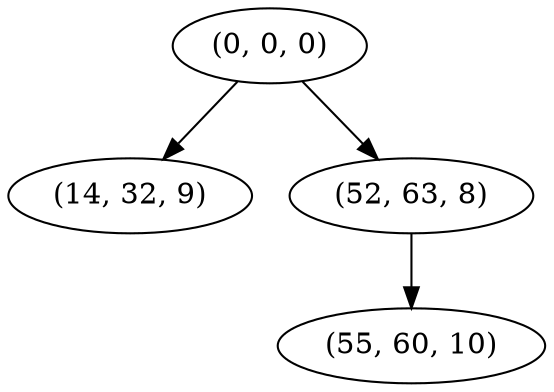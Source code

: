 digraph tree {
    "(0, 0, 0)";
    "(14, 32, 9)";
    "(52, 63, 8)";
    "(55, 60, 10)";
    "(0, 0, 0)" -> "(14, 32, 9)";
    "(0, 0, 0)" -> "(52, 63, 8)";
    "(52, 63, 8)" -> "(55, 60, 10)";
}
